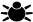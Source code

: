 <?xml version="1.0" encoding="UTF-8"?>
<dia:diagram xmlns:dia="http://www.lysator.liu.se/~alla/dia/">
  <dia:layer name="Segundo Plano" visible="true" connectable="true" active="true">
    <dia:group>
      <dia:attribute name="meta">
        <dia:composite type="dict"/>
      </dia:attribute>
      <dia:attribute name="matrix">
        <dia:matrix xx="0.451" xy="0" yx="0" yy="0.377" x0="0.006" y0="0.004"/>
      </dia:attribute>
      <dia:group>
        <dia:attribute name="meta">
          <dia:composite type="dict"/>
        </dia:attribute>
        <dia:attribute name="matrix"/>
        <dia:object type="Standard - Ellipse" version="0" id="O0">
          <dia:attribute name="obj_pos">
            <dia:point val="-0.9,-2"/>
          </dia:attribute>
          <dia:attribute name="obj_bb">
            <dia:rectangle val="-0.95,-2.05;0.95,0.05"/>
          </dia:attribute>
          <dia:attribute name="elem_corner">
            <dia:point val="-0.9,-2"/>
          </dia:attribute>
          <dia:attribute name="elem_width">
            <dia:real val="1.8"/>
          </dia:attribute>
          <dia:attribute name="elem_height">
            <dia:real val="2"/>
          </dia:attribute>
          <dia:attribute name="inner_color">
            <dia:color val="#000000ff"/>
          </dia:attribute>
        </dia:object>
        <dia:object type="Standard - Ellipse" version="0" id="O1">
          <dia:attribute name="obj_pos">
            <dia:point val="-0.5,-2.6"/>
          </dia:attribute>
          <dia:attribute name="obj_bb">
            <dia:rectangle val="-0.55,-2.65;0.55,-1.55"/>
          </dia:attribute>
          <dia:attribute name="elem_corner">
            <dia:point val="-0.5,-2.6"/>
          </dia:attribute>
          <dia:attribute name="elem_width">
            <dia:real val="1"/>
          </dia:attribute>
          <dia:attribute name="elem_height">
            <dia:real val="1"/>
          </dia:attribute>
          <dia:attribute name="border_color">
            <dia:color val="#ffffffff"/>
          </dia:attribute>
          <dia:attribute name="aspect">
            <dia:enum val="2"/>
          </dia:attribute>
        </dia:object>
        <dia:object type="Standard - Ellipse" version="0" id="O2">
          <dia:attribute name="obj_pos">
            <dia:point val="-0.4,-2.5"/>
          </dia:attribute>
          <dia:attribute name="obj_bb">
            <dia:rectangle val="-0.45,-2.55;0.45,-1.65"/>
          </dia:attribute>
          <dia:attribute name="elem_corner">
            <dia:point val="-0.4,-2.5"/>
          </dia:attribute>
          <dia:attribute name="elem_width">
            <dia:real val="0.8"/>
          </dia:attribute>
          <dia:attribute name="elem_height">
            <dia:real val="0.8"/>
          </dia:attribute>
          <dia:attribute name="inner_color">
            <dia:color val="#000000ff"/>
          </dia:attribute>
          <dia:attribute name="aspect">
            <dia:enum val="2"/>
          </dia:attribute>
        </dia:object>
      </dia:group>
      <dia:object type="Standard - Polygon" version="0" id="O3">
        <dia:attribute name="obj_pos">
          <dia:point val="0.9,-1.8"/>
        </dia:attribute>
        <dia:attribute name="obj_bb">
          <dia:rectangle val="0.833,-2.181;1.55,-1.522"/>
        </dia:attribute>
        <dia:attribute name="poly_points">
          <dia:point val="0.9,-1.8"/>
          <dia:point val="1,-1.6"/>
          <dia:point val="1.5,-2"/>
          <dia:point val="1.5,-2.1"/>
        </dia:attribute>
        <dia:attribute name="inner_color">
          <dia:color val="#000000ff"/>
        </dia:attribute>
        <dia:attribute name="show_background">
          <dia:boolean val="true"/>
        </dia:attribute>
        <dia:attribute name="line_join">
          <dia:enum val="1"/>
        </dia:attribute>
      </dia:object>
      <dia:object type="Standard - Polygon" version="0" id="O4">
        <dia:attribute name="obj_pos">
          <dia:point val="1.1,-1.1"/>
        </dia:attribute>
        <dia:attribute name="obj_bb">
          <dia:rectangle val="1.05,-1.15;1.75,-0.841"/>
        </dia:attribute>
        <dia:attribute name="poly_points">
          <dia:point val="1.1,-1.1"/>
          <dia:point val="1.1,-0.9"/>
          <dia:point val="1.7,-1"/>
          <dia:point val="1.7,-1.1"/>
        </dia:attribute>
        <dia:attribute name="inner_color">
          <dia:color val="#000000ff"/>
        </dia:attribute>
        <dia:attribute name="show_background">
          <dia:boolean val="true"/>
        </dia:attribute>
        <dia:attribute name="line_join">
          <dia:enum val="1"/>
        </dia:attribute>
      </dia:object>
      <dia:object type="Standard - Polygon" version="0" id="O5">
        <dia:attribute name="obj_pos">
          <dia:point val="1,-0.5"/>
        </dia:attribute>
        <dia:attribute name="obj_bb">
          <dia:rectangle val="0.833,-0.578;1.55,0.081"/>
        </dia:attribute>
        <dia:attribute name="poly_points">
          <dia:point val="1,-0.5"/>
          <dia:point val="0.9,-0.3"/>
          <dia:point val="1.5,0"/>
          <dia:point val="1.5,-0.1"/>
        </dia:attribute>
        <dia:attribute name="inner_color">
          <dia:color val="#000000ff"/>
        </dia:attribute>
        <dia:attribute name="show_background">
          <dia:boolean val="true"/>
        </dia:attribute>
        <dia:attribute name="line_join">
          <dia:enum val="1"/>
        </dia:attribute>
      </dia:object>
      <dia:object type="Standard - Polygon" version="0" id="O6">
        <dia:attribute name="obj_pos">
          <dia:point val="-1.7,-1.1"/>
        </dia:attribute>
        <dia:attribute name="obj_bb">
          <dia:rectangle val="-1.75,-1.15;-1.05,-0.841"/>
        </dia:attribute>
        <dia:attribute name="poly_points">
          <dia:point val="-1.7,-1.1"/>
          <dia:point val="-1.7,-1"/>
          <dia:point val="-1.1,-0.9"/>
          <dia:point val="-1.1,-1.1"/>
        </dia:attribute>
        <dia:attribute name="inner_color">
          <dia:color val="#000000ff"/>
        </dia:attribute>
        <dia:attribute name="show_background">
          <dia:boolean val="true"/>
        </dia:attribute>
        <dia:attribute name="line_join">
          <dia:enum val="1"/>
        </dia:attribute>
      </dia:object>
      <dia:object type="Standard - Polygon" version="0" id="O7">
        <dia:attribute name="obj_pos">
          <dia:point val="-1.5,-2.1"/>
        </dia:attribute>
        <dia:attribute name="obj_bb">
          <dia:rectangle val="-1.55,-2.181;-0.833,-1.522"/>
        </dia:attribute>
        <dia:attribute name="poly_points">
          <dia:point val="-1.5,-2.1"/>
          <dia:point val="-1.5,-2"/>
          <dia:point val="-1,-1.6"/>
          <dia:point val="-0.9,-1.8"/>
        </dia:attribute>
        <dia:attribute name="inner_color">
          <dia:color val="#000000ff"/>
        </dia:attribute>
        <dia:attribute name="show_background">
          <dia:boolean val="true"/>
        </dia:attribute>
        <dia:attribute name="line_join">
          <dia:enum val="1"/>
        </dia:attribute>
      </dia:object>
      <dia:object type="Standard - Polygon" version="0" id="O8">
        <dia:attribute name="obj_pos">
          <dia:point val="-1.5,-0.1"/>
        </dia:attribute>
        <dia:attribute name="obj_bb">
          <dia:rectangle val="-1.55,-0.578;-0.833,0.081"/>
        </dia:attribute>
        <dia:attribute name="poly_points">
          <dia:point val="-1.5,-0.1"/>
          <dia:point val="-1.5,0"/>
          <dia:point val="-0.9,-0.3"/>
          <dia:point val="-1,-0.5"/>
        </dia:attribute>
        <dia:attribute name="inner_color">
          <dia:color val="#000000ff"/>
        </dia:attribute>
        <dia:attribute name="show_background">
          <dia:boolean val="true"/>
        </dia:attribute>
        <dia:attribute name="line_join">
          <dia:enum val="1"/>
        </dia:attribute>
      </dia:object>
    </dia:group>
  </dia:layer>
</dia:diagram>
